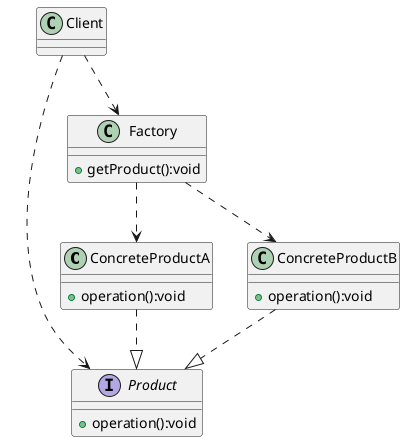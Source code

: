 @startuml

ConcreteProductA..|>Product
ConcreteProductB..|>Product
Factory..>ConcreteProductA
Factory..>ConcreteProductB
Client..>Product
Client..>Factory

Interface Product{
	+operation():void
}
Class ConcreteProductA{
	+operation():void
}

Class ConcreteProductB{
	+operation():void
}

Class Factory{
	+getProduct():void
}
Class Client{
	
}

@enduml